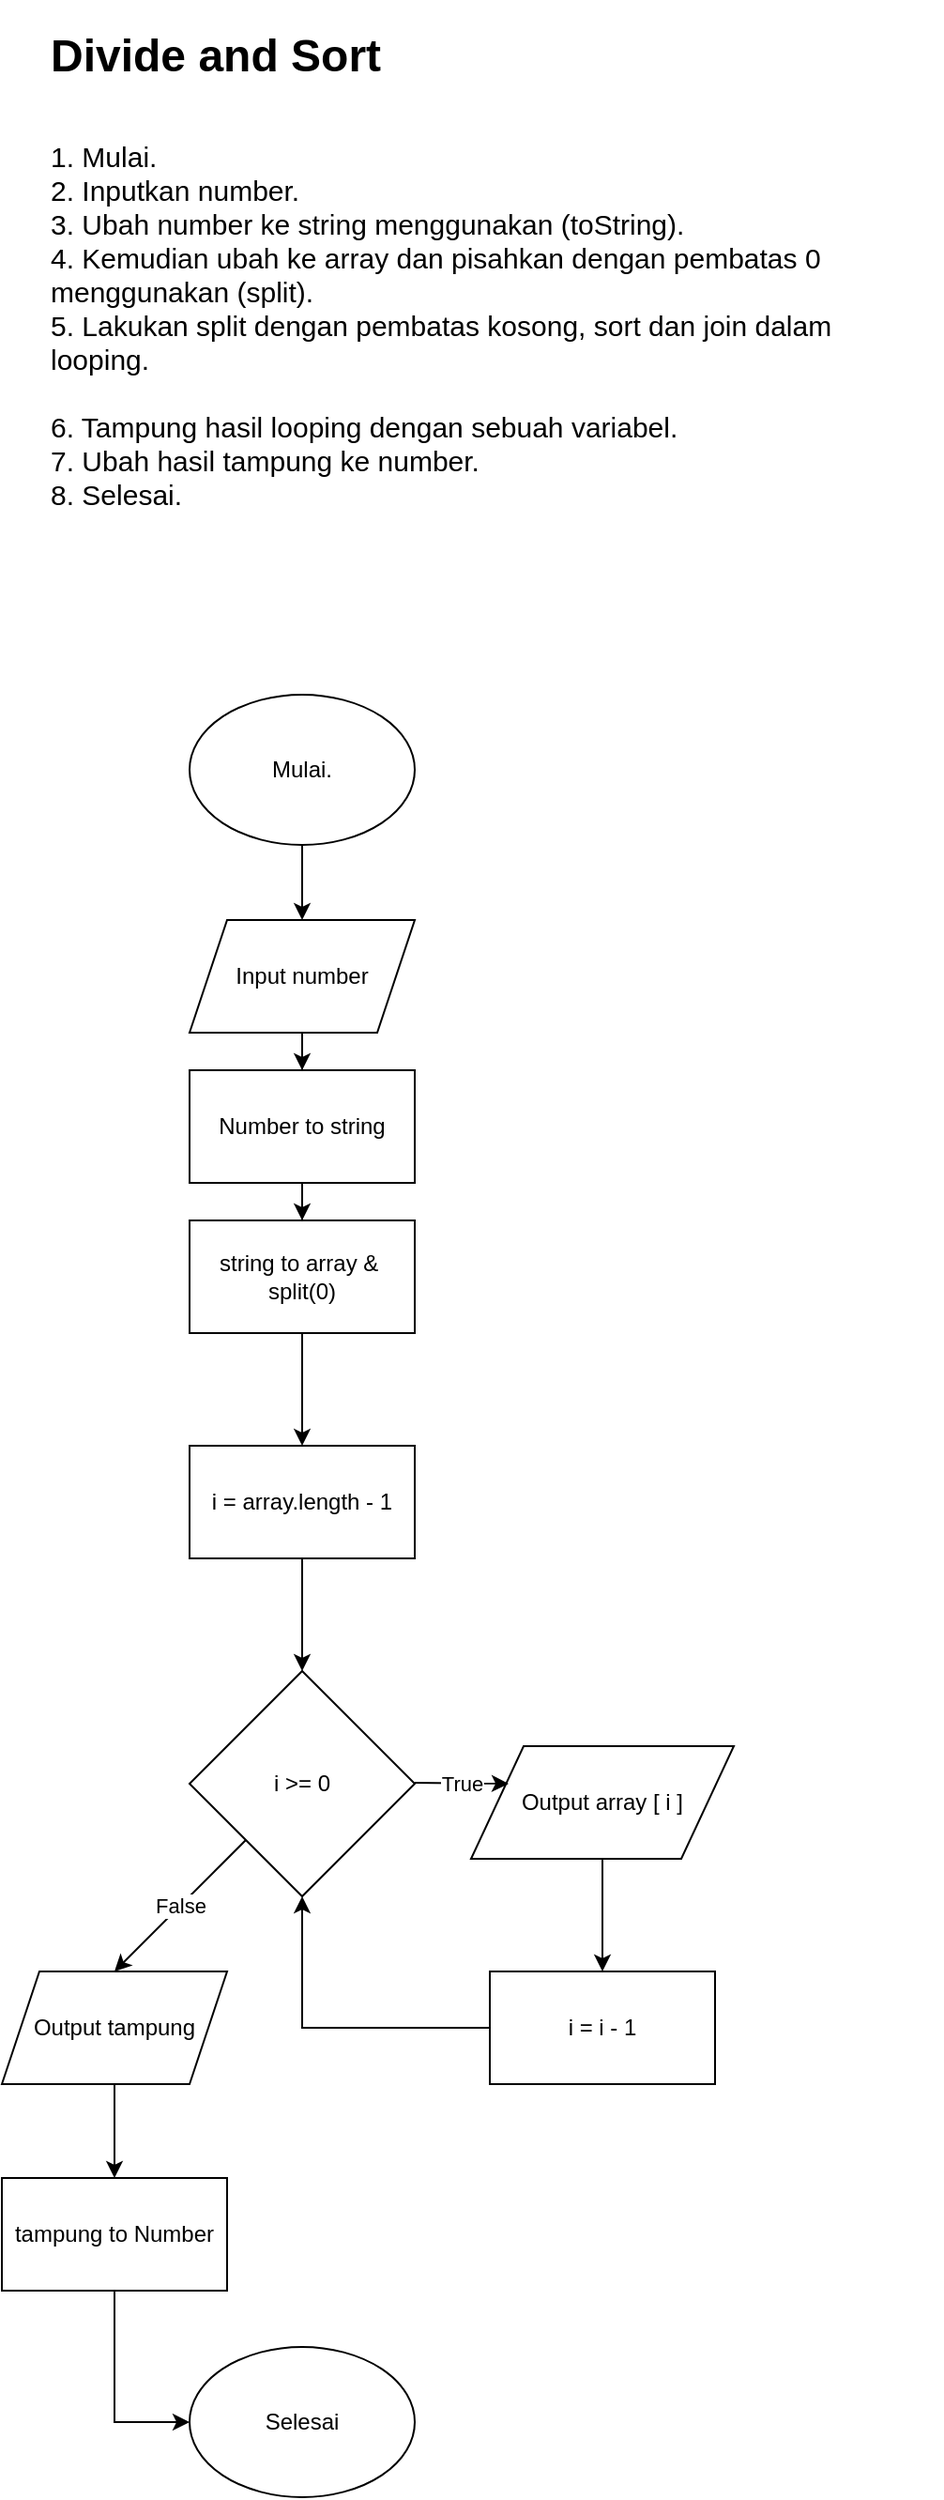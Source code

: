 <mxfile version="13.5.3" type="github">
  <diagram id="tdneJoaaLXP1Q0Yt1NVx" name="Page-1">
    <mxGraphModel dx="868" dy="520" grid="1" gridSize="10" guides="1" tooltips="1" connect="1" arrows="1" fold="1" page="1" pageScale="1" pageWidth="850" pageHeight="1100" math="0" shadow="0">
      <root>
        <mxCell id="0" />
        <mxCell id="1" parent="0" />
        <mxCell id="4Op_NRx9Pimqiuap0fzk-1" value="&lt;h1&gt;Divide and Sort&lt;/h1&gt;&lt;div&gt;&lt;br&gt;&lt;/div&gt;&lt;div style=&quot;font-size: 15px&quot;&gt;1. Mulai.&lt;/div&gt;&lt;div style=&quot;font-size: 15px&quot;&gt;2. Inputkan number.&lt;/div&gt;&lt;div style=&quot;font-size: 15px&quot;&gt;3. Ubah number ke string menggunakan (toString).&lt;/div&gt;&lt;div style=&quot;font-size: 15px&quot;&gt;4. Kemudian ubah ke array dan pisahkan dengan pembatas 0 menggunakan (split).&lt;/div&gt;&lt;div style=&quot;font-size: 15px&quot;&gt;5. Lakukan split dengan pembatas kosong, sort dan join dalam looping.&lt;/div&gt;&lt;div style=&quot;font-size: 15px&quot;&gt;&lt;br&gt;&lt;/div&gt;&lt;div style=&quot;font-size: 15px&quot;&gt;6. Tampung hasil looping dengan sebuah variabel.&lt;/div&gt;&lt;div style=&quot;font-size: 15px&quot;&gt;7. Ubah hasil tampung ke number.&lt;/div&gt;&lt;div style=&quot;font-size: 15px&quot;&gt;8. Selesai.&lt;/div&gt;" style="text;html=1;strokeColor=none;fillColor=none;spacing=5;spacingTop=-20;whiteSpace=wrap;overflow=hidden;rounded=0;" vertex="1" parent="1">
          <mxGeometry x="41" y="40" width="480" height="320" as="geometry" />
        </mxCell>
        <mxCell id="4Op_NRx9Pimqiuap0fzk-2" style="edgeStyle=orthogonalEdgeStyle;rounded=0;orthogonalLoop=1;jettySize=auto;html=1;entryX=0.5;entryY=0;entryDx=0;entryDy=0;" edge="1" parent="1" source="4Op_NRx9Pimqiuap0fzk-3" target="4Op_NRx9Pimqiuap0fzk-5">
          <mxGeometry relative="1" as="geometry" />
        </mxCell>
        <mxCell id="4Op_NRx9Pimqiuap0fzk-3" value="Mulai." style="ellipse;whiteSpace=wrap;html=1;" vertex="1" parent="1">
          <mxGeometry x="120" y="400" width="120" height="80" as="geometry" />
        </mxCell>
        <mxCell id="4Op_NRx9Pimqiuap0fzk-4" style="edgeStyle=orthogonalEdgeStyle;rounded=0;orthogonalLoop=1;jettySize=auto;html=1;" edge="1" parent="1" source="4Op_NRx9Pimqiuap0fzk-5" target="4Op_NRx9Pimqiuap0fzk-7">
          <mxGeometry relative="1" as="geometry" />
        </mxCell>
        <mxCell id="4Op_NRx9Pimqiuap0fzk-5" value="Input number" style="shape=parallelogram;perimeter=parallelogramPerimeter;whiteSpace=wrap;html=1;fixedSize=1;" vertex="1" parent="1">
          <mxGeometry x="120" y="520" width="120" height="60" as="geometry" />
        </mxCell>
        <mxCell id="4Op_NRx9Pimqiuap0fzk-6" style="edgeStyle=orthogonalEdgeStyle;rounded=0;orthogonalLoop=1;jettySize=auto;html=1;" edge="1" parent="1" source="4Op_NRx9Pimqiuap0fzk-7" target="4Op_NRx9Pimqiuap0fzk-9">
          <mxGeometry relative="1" as="geometry" />
        </mxCell>
        <mxCell id="4Op_NRx9Pimqiuap0fzk-7" value="Number to string" style="rounded=0;whiteSpace=wrap;html=1;" vertex="1" parent="1">
          <mxGeometry x="120" y="600" width="120" height="60" as="geometry" />
        </mxCell>
        <mxCell id="4Op_NRx9Pimqiuap0fzk-8" style="edgeStyle=orthogonalEdgeStyle;rounded=0;orthogonalLoop=1;jettySize=auto;html=1;entryX=0.5;entryY=0;entryDx=0;entryDy=0;" edge="1" parent="1" source="4Op_NRx9Pimqiuap0fzk-9" target="4Op_NRx9Pimqiuap0fzk-11">
          <mxGeometry relative="1" as="geometry" />
        </mxCell>
        <mxCell id="4Op_NRx9Pimqiuap0fzk-9" value="string to array &amp;amp;&amp;nbsp; split(0)" style="rounded=0;whiteSpace=wrap;html=1;" vertex="1" parent="1">
          <mxGeometry x="120" y="680" width="120" height="60" as="geometry" />
        </mxCell>
        <mxCell id="4Op_NRx9Pimqiuap0fzk-10" style="edgeStyle=orthogonalEdgeStyle;rounded=0;orthogonalLoop=1;jettySize=auto;html=1;entryX=0.5;entryY=0;entryDx=0;entryDy=0;" edge="1" parent="1" source="4Op_NRx9Pimqiuap0fzk-11" target="4Op_NRx9Pimqiuap0fzk-12">
          <mxGeometry relative="1" as="geometry" />
        </mxCell>
        <mxCell id="4Op_NRx9Pimqiuap0fzk-11" value="i = array.length - 1" style="rounded=0;whiteSpace=wrap;html=1;" vertex="1" parent="1">
          <mxGeometry x="120" y="800" width="120" height="60" as="geometry" />
        </mxCell>
        <mxCell id="4Op_NRx9Pimqiuap0fzk-12" value="i &amp;gt;= 0" style="rhombus;whiteSpace=wrap;html=1;" vertex="1" parent="1">
          <mxGeometry x="120" y="920" width="120" height="120" as="geometry" />
        </mxCell>
        <mxCell id="4Op_NRx9Pimqiuap0fzk-13" style="edgeStyle=orthogonalEdgeStyle;rounded=0;orthogonalLoop=1;jettySize=auto;html=1;entryX=0.5;entryY=0;entryDx=0;entryDy=0;" edge="1" parent="1" source="4Op_NRx9Pimqiuap0fzk-14" target="4Op_NRx9Pimqiuap0fzk-17">
          <mxGeometry relative="1" as="geometry" />
        </mxCell>
        <mxCell id="4Op_NRx9Pimqiuap0fzk-14" value="Output array [ i ]" style="shape=parallelogram;perimeter=parallelogramPerimeter;whiteSpace=wrap;html=1;" vertex="1" parent="1">
          <mxGeometry x="270" y="960" width="140" height="60" as="geometry" />
        </mxCell>
        <mxCell id="4Op_NRx9Pimqiuap0fzk-15" value="True" style="endArrow=classic;html=1;" edge="1" parent="1">
          <mxGeometry relative="1" as="geometry">
            <mxPoint x="240" y="979.5" as="sourcePoint" />
            <mxPoint x="290" y="980" as="targetPoint" />
          </mxGeometry>
        </mxCell>
        <mxCell id="4Op_NRx9Pimqiuap0fzk-16" style="edgeStyle=orthogonalEdgeStyle;rounded=0;orthogonalLoop=1;jettySize=auto;html=1;entryX=0.5;entryY=1;entryDx=0;entryDy=0;" edge="1" parent="1" source="4Op_NRx9Pimqiuap0fzk-17" target="4Op_NRx9Pimqiuap0fzk-12">
          <mxGeometry relative="1" as="geometry" />
        </mxCell>
        <mxCell id="4Op_NRx9Pimqiuap0fzk-17" value="i = i - 1" style="rounded=0;whiteSpace=wrap;html=1;" vertex="1" parent="1">
          <mxGeometry x="280" y="1080" width="120" height="60" as="geometry" />
        </mxCell>
        <mxCell id="4Op_NRx9Pimqiuap0fzk-18" style="edgeStyle=orthogonalEdgeStyle;rounded=0;orthogonalLoop=1;jettySize=auto;html=1;entryX=0.5;entryY=0;entryDx=0;entryDy=0;" edge="1" parent="1" source="4Op_NRx9Pimqiuap0fzk-19" target="4Op_NRx9Pimqiuap0fzk-23">
          <mxGeometry relative="1" as="geometry" />
        </mxCell>
        <mxCell id="4Op_NRx9Pimqiuap0fzk-19" value="Output tampung" style="shape=parallelogram;perimeter=parallelogramPerimeter;whiteSpace=wrap;html=1;fixedSize=1;" vertex="1" parent="1">
          <mxGeometry x="20" y="1080" width="120" height="60" as="geometry" />
        </mxCell>
        <mxCell id="4Op_NRx9Pimqiuap0fzk-20" value="False" style="endArrow=classic;html=1;entryX=0.5;entryY=0;entryDx=0;entryDy=0;" edge="1" parent="1" target="4Op_NRx9Pimqiuap0fzk-19">
          <mxGeometry relative="1" as="geometry">
            <mxPoint x="150" y="1010" as="sourcePoint" />
            <mxPoint x="70" y="1080" as="targetPoint" />
          </mxGeometry>
        </mxCell>
        <mxCell id="4Op_NRx9Pimqiuap0fzk-21" value="False" style="edgeLabel;resizable=0;html=1;align=center;verticalAlign=middle;" connectable="0" vertex="1" parent="4Op_NRx9Pimqiuap0fzk-20">
          <mxGeometry relative="1" as="geometry" />
        </mxCell>
        <mxCell id="4Op_NRx9Pimqiuap0fzk-22" style="edgeStyle=orthogonalEdgeStyle;rounded=0;orthogonalLoop=1;jettySize=auto;html=1;entryX=0;entryY=0.5;entryDx=0;entryDy=0;" edge="1" parent="1" source="4Op_NRx9Pimqiuap0fzk-23" target="4Op_NRx9Pimqiuap0fzk-24">
          <mxGeometry relative="1" as="geometry" />
        </mxCell>
        <mxCell id="4Op_NRx9Pimqiuap0fzk-23" value="tampung to Number" style="rounded=0;whiteSpace=wrap;html=1;" vertex="1" parent="1">
          <mxGeometry x="20" y="1190" width="120" height="60" as="geometry" />
        </mxCell>
        <mxCell id="4Op_NRx9Pimqiuap0fzk-24" value="Selesai" style="ellipse;whiteSpace=wrap;html=1;" vertex="1" parent="1">
          <mxGeometry x="120" y="1280" width="120" height="80" as="geometry" />
        </mxCell>
      </root>
    </mxGraphModel>
  </diagram>
</mxfile>
